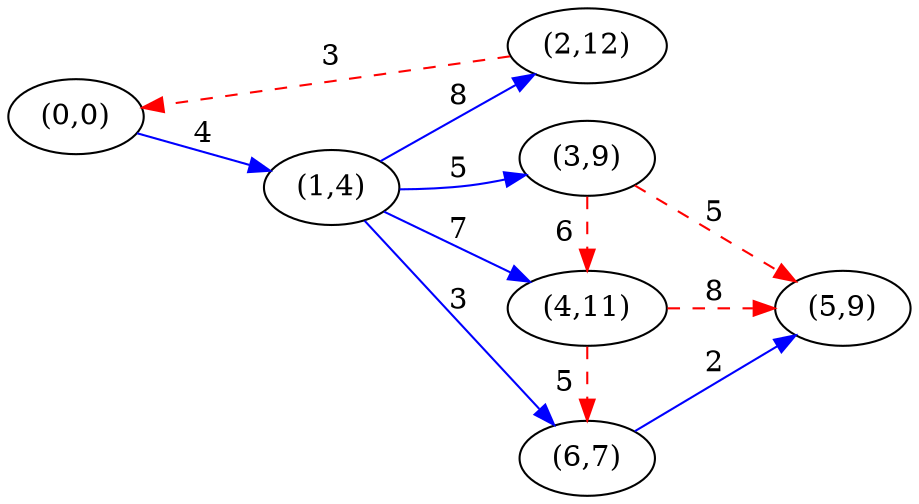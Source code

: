 digraph G {
ranksep = "equally";
rankdir = LR;
{rank = same; "(0,0)"; };
{rank = same; "(1,4)"; };
{rank = same; "(2,12)"; "(3,9)"; "(4,11)"; "(6,7)"; };
{rank = same; "(5,9)"; };
"(0,0)"->"(1,4)"[label="4" color = "blue"];
"(1,4)"->"(2,12)"[label="8" color = "blue"];
"(1,4)"->"(3,9)"[label="5" color = "blue"];
"(1,4)"->"(4,11)"[label="7" color = "blue"];
"(1,4)"->"(6,7)"[label="3" color = "blue"];
"(2,12)"->"(0,0)"[label="3" color = "red" style = "dashed" ];
"(3,9)"->"(5,9)"[label="5" color = "red" style = "dashed" ];
"(3,9)"->"(4,11)"[label="6" color = "red" style = "dashed" ];
"(4,11)"->"(5,9)"[label="8" color = "red" style = "dashed" ];
"(4,11)"->"(6,7)"[label="5" color = "red" style = "dashed" ];
"(6,7)"->"(5,9)"[label="2" color = "blue"];
"(5,9)"
}
